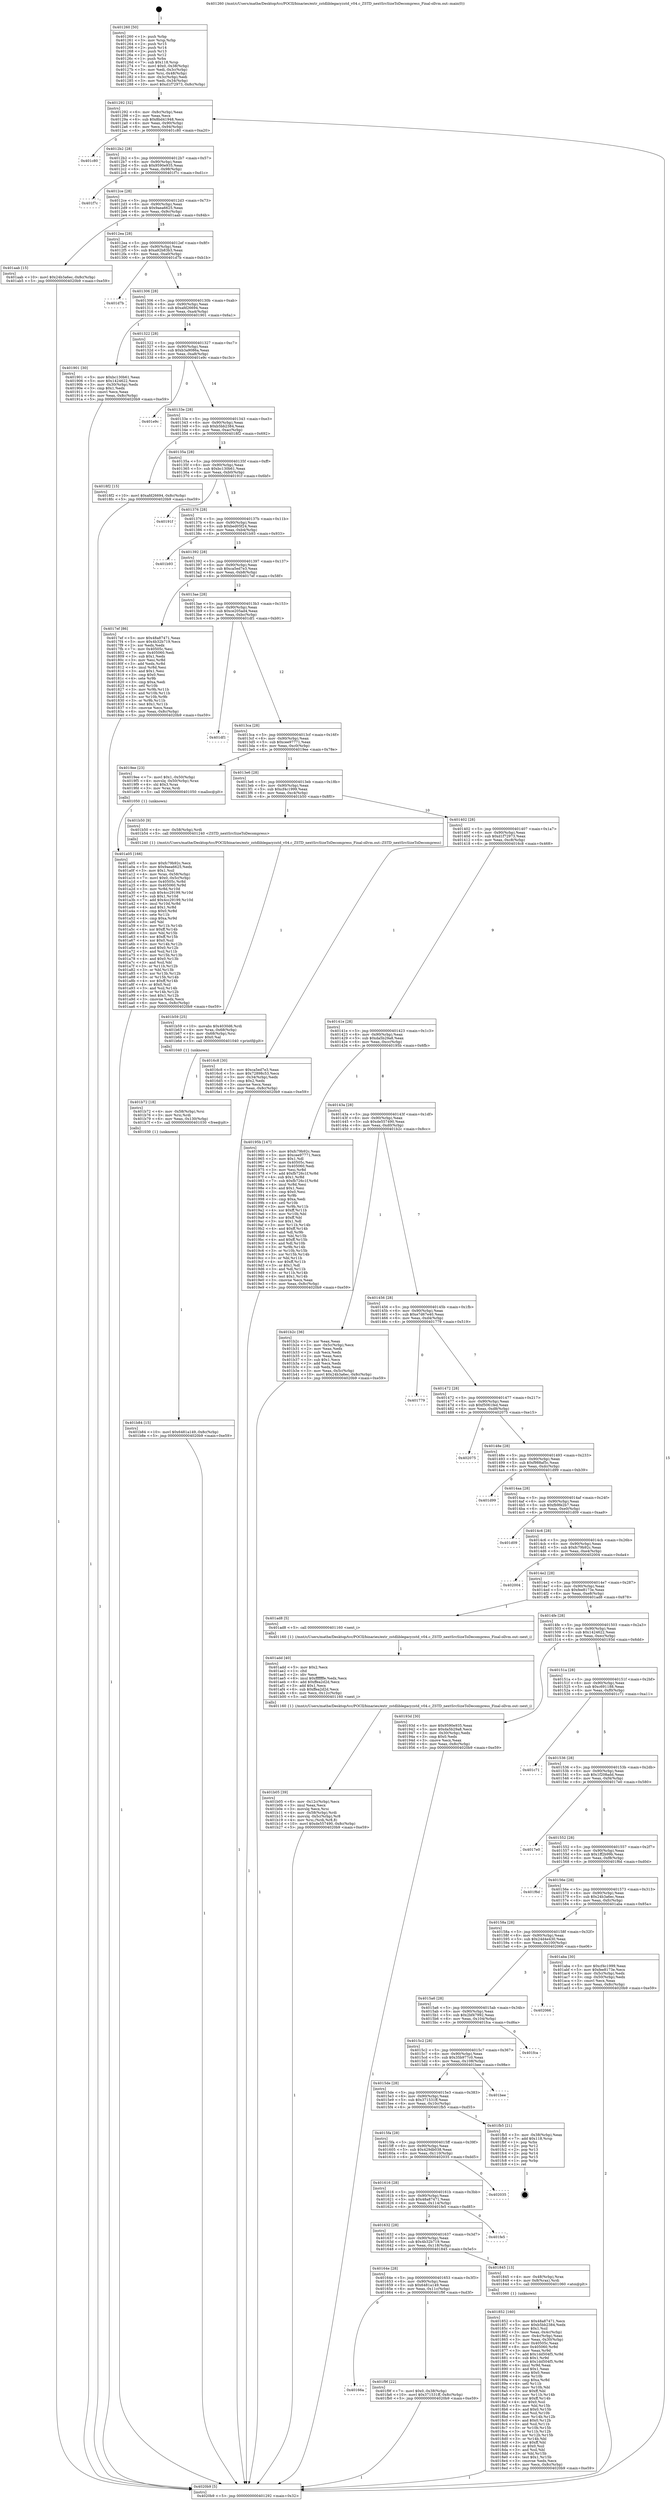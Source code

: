 digraph "0x401260" {
  label = "0x401260 (/mnt/c/Users/mathe/Desktop/tcc/POCII/binaries/extr_zstdliblegacyzstd_v04.c_ZSTD_nextSrcSizeToDecompress_Final-ollvm.out::main(0))"
  labelloc = "t"
  node[shape=record]

  Entry [label="",width=0.3,height=0.3,shape=circle,fillcolor=black,style=filled]
  "0x401292" [label="{
     0x401292 [32]\l
     | [instrs]\l
     &nbsp;&nbsp;0x401292 \<+6\>: mov -0x8c(%rbp),%eax\l
     &nbsp;&nbsp;0x401298 \<+2\>: mov %eax,%ecx\l
     &nbsp;&nbsp;0x40129a \<+6\>: sub $0x8bd41948,%ecx\l
     &nbsp;&nbsp;0x4012a0 \<+6\>: mov %eax,-0x90(%rbp)\l
     &nbsp;&nbsp;0x4012a6 \<+6\>: mov %ecx,-0x94(%rbp)\l
     &nbsp;&nbsp;0x4012ac \<+6\>: je 0000000000401c80 \<main+0xa20\>\l
  }"]
  "0x401c80" [label="{
     0x401c80\l
  }", style=dashed]
  "0x4012b2" [label="{
     0x4012b2 [28]\l
     | [instrs]\l
     &nbsp;&nbsp;0x4012b2 \<+5\>: jmp 00000000004012b7 \<main+0x57\>\l
     &nbsp;&nbsp;0x4012b7 \<+6\>: mov -0x90(%rbp),%eax\l
     &nbsp;&nbsp;0x4012bd \<+5\>: sub $0x9590e935,%eax\l
     &nbsp;&nbsp;0x4012c2 \<+6\>: mov %eax,-0x98(%rbp)\l
     &nbsp;&nbsp;0x4012c8 \<+6\>: je 0000000000401f7c \<main+0xd1c\>\l
  }"]
  Exit [label="",width=0.3,height=0.3,shape=circle,fillcolor=black,style=filled,peripheries=2]
  "0x401f7c" [label="{
     0x401f7c\l
  }", style=dashed]
  "0x4012ce" [label="{
     0x4012ce [28]\l
     | [instrs]\l
     &nbsp;&nbsp;0x4012ce \<+5\>: jmp 00000000004012d3 \<main+0x73\>\l
     &nbsp;&nbsp;0x4012d3 \<+6\>: mov -0x90(%rbp),%eax\l
     &nbsp;&nbsp;0x4012d9 \<+5\>: sub $0x9aea6625,%eax\l
     &nbsp;&nbsp;0x4012de \<+6\>: mov %eax,-0x9c(%rbp)\l
     &nbsp;&nbsp;0x4012e4 \<+6\>: je 0000000000401aab \<main+0x84b\>\l
  }"]
  "0x40166a" [label="{
     0x40166a\l
  }", style=dashed]
  "0x401aab" [label="{
     0x401aab [15]\l
     | [instrs]\l
     &nbsp;&nbsp;0x401aab \<+10\>: movl $0x24b3a6ec,-0x8c(%rbp)\l
     &nbsp;&nbsp;0x401ab5 \<+5\>: jmp 00000000004020b9 \<main+0xe59\>\l
  }"]
  "0x4012ea" [label="{
     0x4012ea [28]\l
     | [instrs]\l
     &nbsp;&nbsp;0x4012ea \<+5\>: jmp 00000000004012ef \<main+0x8f\>\l
     &nbsp;&nbsp;0x4012ef \<+6\>: mov -0x90(%rbp),%eax\l
     &nbsp;&nbsp;0x4012f5 \<+5\>: sub $0xa92b83b3,%eax\l
     &nbsp;&nbsp;0x4012fa \<+6\>: mov %eax,-0xa0(%rbp)\l
     &nbsp;&nbsp;0x401300 \<+6\>: je 0000000000401d7b \<main+0xb1b\>\l
  }"]
  "0x401f9f" [label="{
     0x401f9f [22]\l
     | [instrs]\l
     &nbsp;&nbsp;0x401f9f \<+7\>: movl $0x0,-0x38(%rbp)\l
     &nbsp;&nbsp;0x401fa6 \<+10\>: movl $0x371531ff,-0x8c(%rbp)\l
     &nbsp;&nbsp;0x401fb0 \<+5\>: jmp 00000000004020b9 \<main+0xe59\>\l
  }"]
  "0x401d7b" [label="{
     0x401d7b\l
  }", style=dashed]
  "0x401306" [label="{
     0x401306 [28]\l
     | [instrs]\l
     &nbsp;&nbsp;0x401306 \<+5\>: jmp 000000000040130b \<main+0xab\>\l
     &nbsp;&nbsp;0x40130b \<+6\>: mov -0x90(%rbp),%eax\l
     &nbsp;&nbsp;0x401311 \<+5\>: sub $0xafd26694,%eax\l
     &nbsp;&nbsp;0x401316 \<+6\>: mov %eax,-0xa4(%rbp)\l
     &nbsp;&nbsp;0x40131c \<+6\>: je 0000000000401901 \<main+0x6a1\>\l
  }"]
  "0x401b84" [label="{
     0x401b84 [15]\l
     | [instrs]\l
     &nbsp;&nbsp;0x401b84 \<+10\>: movl $0x6481a149,-0x8c(%rbp)\l
     &nbsp;&nbsp;0x401b8e \<+5\>: jmp 00000000004020b9 \<main+0xe59\>\l
  }"]
  "0x401901" [label="{
     0x401901 [30]\l
     | [instrs]\l
     &nbsp;&nbsp;0x401901 \<+5\>: mov $0xbc130b61,%eax\l
     &nbsp;&nbsp;0x401906 \<+5\>: mov $0x1424622,%ecx\l
     &nbsp;&nbsp;0x40190b \<+3\>: mov -0x30(%rbp),%edx\l
     &nbsp;&nbsp;0x40190e \<+3\>: cmp $0x1,%edx\l
     &nbsp;&nbsp;0x401911 \<+3\>: cmovl %ecx,%eax\l
     &nbsp;&nbsp;0x401914 \<+6\>: mov %eax,-0x8c(%rbp)\l
     &nbsp;&nbsp;0x40191a \<+5\>: jmp 00000000004020b9 \<main+0xe59\>\l
  }"]
  "0x401322" [label="{
     0x401322 [28]\l
     | [instrs]\l
     &nbsp;&nbsp;0x401322 \<+5\>: jmp 0000000000401327 \<main+0xc7\>\l
     &nbsp;&nbsp;0x401327 \<+6\>: mov -0x90(%rbp),%eax\l
     &nbsp;&nbsp;0x40132d \<+5\>: sub $0xb3a9086a,%eax\l
     &nbsp;&nbsp;0x401332 \<+6\>: mov %eax,-0xa8(%rbp)\l
     &nbsp;&nbsp;0x401338 \<+6\>: je 0000000000401e9c \<main+0xc3c\>\l
  }"]
  "0x401b72" [label="{
     0x401b72 [18]\l
     | [instrs]\l
     &nbsp;&nbsp;0x401b72 \<+4\>: mov -0x58(%rbp),%rsi\l
     &nbsp;&nbsp;0x401b76 \<+3\>: mov %rsi,%rdi\l
     &nbsp;&nbsp;0x401b79 \<+6\>: mov %eax,-0x130(%rbp)\l
     &nbsp;&nbsp;0x401b7f \<+5\>: call 0000000000401030 \<free@plt\>\l
     | [calls]\l
     &nbsp;&nbsp;0x401030 \{1\} (unknown)\l
  }"]
  "0x401e9c" [label="{
     0x401e9c\l
  }", style=dashed]
  "0x40133e" [label="{
     0x40133e [28]\l
     | [instrs]\l
     &nbsp;&nbsp;0x40133e \<+5\>: jmp 0000000000401343 \<main+0xe3\>\l
     &nbsp;&nbsp;0x401343 \<+6\>: mov -0x90(%rbp),%eax\l
     &nbsp;&nbsp;0x401349 \<+5\>: sub $0xb5bb2384,%eax\l
     &nbsp;&nbsp;0x40134e \<+6\>: mov %eax,-0xac(%rbp)\l
     &nbsp;&nbsp;0x401354 \<+6\>: je 00000000004018f2 \<main+0x692\>\l
  }"]
  "0x401b59" [label="{
     0x401b59 [25]\l
     | [instrs]\l
     &nbsp;&nbsp;0x401b59 \<+10\>: movabs $0x4030d6,%rdi\l
     &nbsp;&nbsp;0x401b63 \<+4\>: mov %rax,-0x68(%rbp)\l
     &nbsp;&nbsp;0x401b67 \<+4\>: mov -0x68(%rbp),%rsi\l
     &nbsp;&nbsp;0x401b6b \<+2\>: mov $0x0,%al\l
     &nbsp;&nbsp;0x401b6d \<+5\>: call 0000000000401040 \<printf@plt\>\l
     | [calls]\l
     &nbsp;&nbsp;0x401040 \{1\} (unknown)\l
  }"]
  "0x4018f2" [label="{
     0x4018f2 [15]\l
     | [instrs]\l
     &nbsp;&nbsp;0x4018f2 \<+10\>: movl $0xafd26694,-0x8c(%rbp)\l
     &nbsp;&nbsp;0x4018fc \<+5\>: jmp 00000000004020b9 \<main+0xe59\>\l
  }"]
  "0x40135a" [label="{
     0x40135a [28]\l
     | [instrs]\l
     &nbsp;&nbsp;0x40135a \<+5\>: jmp 000000000040135f \<main+0xff\>\l
     &nbsp;&nbsp;0x40135f \<+6\>: mov -0x90(%rbp),%eax\l
     &nbsp;&nbsp;0x401365 \<+5\>: sub $0xbc130b61,%eax\l
     &nbsp;&nbsp;0x40136a \<+6\>: mov %eax,-0xb0(%rbp)\l
     &nbsp;&nbsp;0x401370 \<+6\>: je 000000000040191f \<main+0x6bf\>\l
  }"]
  "0x401b05" [label="{
     0x401b05 [39]\l
     | [instrs]\l
     &nbsp;&nbsp;0x401b05 \<+6\>: mov -0x12c(%rbp),%ecx\l
     &nbsp;&nbsp;0x401b0b \<+3\>: imul %eax,%ecx\l
     &nbsp;&nbsp;0x401b0e \<+3\>: movslq %ecx,%rsi\l
     &nbsp;&nbsp;0x401b11 \<+4\>: mov -0x58(%rbp),%rdi\l
     &nbsp;&nbsp;0x401b15 \<+4\>: movslq -0x5c(%rbp),%r8\l
     &nbsp;&nbsp;0x401b19 \<+4\>: mov %rsi,(%rdi,%r8,8)\l
     &nbsp;&nbsp;0x401b1d \<+10\>: movl $0xde557490,-0x8c(%rbp)\l
     &nbsp;&nbsp;0x401b27 \<+5\>: jmp 00000000004020b9 \<main+0xe59\>\l
  }"]
  "0x40191f" [label="{
     0x40191f\l
  }", style=dashed]
  "0x401376" [label="{
     0x401376 [28]\l
     | [instrs]\l
     &nbsp;&nbsp;0x401376 \<+5\>: jmp 000000000040137b \<main+0x11b\>\l
     &nbsp;&nbsp;0x40137b \<+6\>: mov -0x90(%rbp),%eax\l
     &nbsp;&nbsp;0x401381 \<+5\>: sub $0xbed05f24,%eax\l
     &nbsp;&nbsp;0x401386 \<+6\>: mov %eax,-0xb4(%rbp)\l
     &nbsp;&nbsp;0x40138c \<+6\>: je 0000000000401b93 \<main+0x933\>\l
  }"]
  "0x401add" [label="{
     0x401add [40]\l
     | [instrs]\l
     &nbsp;&nbsp;0x401add \<+5\>: mov $0x2,%ecx\l
     &nbsp;&nbsp;0x401ae2 \<+1\>: cltd\l
     &nbsp;&nbsp;0x401ae3 \<+2\>: idiv %ecx\l
     &nbsp;&nbsp;0x401ae5 \<+6\>: imul $0xfffffffe,%edx,%ecx\l
     &nbsp;&nbsp;0x401aeb \<+6\>: add $0xffea2d2d,%ecx\l
     &nbsp;&nbsp;0x401af1 \<+3\>: add $0x1,%ecx\l
     &nbsp;&nbsp;0x401af4 \<+6\>: sub $0xffea2d2d,%ecx\l
     &nbsp;&nbsp;0x401afa \<+6\>: mov %ecx,-0x12c(%rbp)\l
     &nbsp;&nbsp;0x401b00 \<+5\>: call 0000000000401160 \<next_i\>\l
     | [calls]\l
     &nbsp;&nbsp;0x401160 \{1\} (/mnt/c/Users/mathe/Desktop/tcc/POCII/binaries/extr_zstdliblegacyzstd_v04.c_ZSTD_nextSrcSizeToDecompress_Final-ollvm.out::next_i)\l
  }"]
  "0x401b93" [label="{
     0x401b93\l
  }", style=dashed]
  "0x401392" [label="{
     0x401392 [28]\l
     | [instrs]\l
     &nbsp;&nbsp;0x401392 \<+5\>: jmp 0000000000401397 \<main+0x137\>\l
     &nbsp;&nbsp;0x401397 \<+6\>: mov -0x90(%rbp),%eax\l
     &nbsp;&nbsp;0x40139d \<+5\>: sub $0xca5ed7e3,%eax\l
     &nbsp;&nbsp;0x4013a2 \<+6\>: mov %eax,-0xb8(%rbp)\l
     &nbsp;&nbsp;0x4013a8 \<+6\>: je 00000000004017ef \<main+0x58f\>\l
  }"]
  "0x401a05" [label="{
     0x401a05 [166]\l
     | [instrs]\l
     &nbsp;&nbsp;0x401a05 \<+5\>: mov $0xfc79b92c,%ecx\l
     &nbsp;&nbsp;0x401a0a \<+5\>: mov $0x9aea6625,%edx\l
     &nbsp;&nbsp;0x401a0f \<+3\>: mov $0x1,%sil\l
     &nbsp;&nbsp;0x401a12 \<+4\>: mov %rax,-0x58(%rbp)\l
     &nbsp;&nbsp;0x401a16 \<+7\>: movl $0x0,-0x5c(%rbp)\l
     &nbsp;&nbsp;0x401a1d \<+8\>: mov 0x40505c,%r8d\l
     &nbsp;&nbsp;0x401a25 \<+8\>: mov 0x405060,%r9d\l
     &nbsp;&nbsp;0x401a2d \<+3\>: mov %r8d,%r10d\l
     &nbsp;&nbsp;0x401a30 \<+7\>: sub $0x4cc29199,%r10d\l
     &nbsp;&nbsp;0x401a37 \<+4\>: sub $0x1,%r10d\l
     &nbsp;&nbsp;0x401a3b \<+7\>: add $0x4cc29199,%r10d\l
     &nbsp;&nbsp;0x401a42 \<+4\>: imul %r10d,%r8d\l
     &nbsp;&nbsp;0x401a46 \<+4\>: and $0x1,%r8d\l
     &nbsp;&nbsp;0x401a4a \<+4\>: cmp $0x0,%r8d\l
     &nbsp;&nbsp;0x401a4e \<+4\>: sete %r11b\l
     &nbsp;&nbsp;0x401a52 \<+4\>: cmp $0xa,%r9d\l
     &nbsp;&nbsp;0x401a56 \<+3\>: setl %bl\l
     &nbsp;&nbsp;0x401a59 \<+3\>: mov %r11b,%r14b\l
     &nbsp;&nbsp;0x401a5c \<+4\>: xor $0xff,%r14b\l
     &nbsp;&nbsp;0x401a60 \<+3\>: mov %bl,%r15b\l
     &nbsp;&nbsp;0x401a63 \<+4\>: xor $0xff,%r15b\l
     &nbsp;&nbsp;0x401a67 \<+4\>: xor $0x0,%sil\l
     &nbsp;&nbsp;0x401a6b \<+3\>: mov %r14b,%r12b\l
     &nbsp;&nbsp;0x401a6e \<+4\>: and $0x0,%r12b\l
     &nbsp;&nbsp;0x401a72 \<+3\>: and %sil,%r11b\l
     &nbsp;&nbsp;0x401a75 \<+3\>: mov %r15b,%r13b\l
     &nbsp;&nbsp;0x401a78 \<+4\>: and $0x0,%r13b\l
     &nbsp;&nbsp;0x401a7c \<+3\>: and %sil,%bl\l
     &nbsp;&nbsp;0x401a7f \<+3\>: or %r11b,%r12b\l
     &nbsp;&nbsp;0x401a82 \<+3\>: or %bl,%r13b\l
     &nbsp;&nbsp;0x401a85 \<+3\>: xor %r13b,%r12b\l
     &nbsp;&nbsp;0x401a88 \<+3\>: or %r15b,%r14b\l
     &nbsp;&nbsp;0x401a8b \<+4\>: xor $0xff,%r14b\l
     &nbsp;&nbsp;0x401a8f \<+4\>: or $0x0,%sil\l
     &nbsp;&nbsp;0x401a93 \<+3\>: and %sil,%r14b\l
     &nbsp;&nbsp;0x401a96 \<+3\>: or %r14b,%r12b\l
     &nbsp;&nbsp;0x401a99 \<+4\>: test $0x1,%r12b\l
     &nbsp;&nbsp;0x401a9d \<+3\>: cmovne %edx,%ecx\l
     &nbsp;&nbsp;0x401aa0 \<+6\>: mov %ecx,-0x8c(%rbp)\l
     &nbsp;&nbsp;0x401aa6 \<+5\>: jmp 00000000004020b9 \<main+0xe59\>\l
  }"]
  "0x4017ef" [label="{
     0x4017ef [86]\l
     | [instrs]\l
     &nbsp;&nbsp;0x4017ef \<+5\>: mov $0x48a87471,%eax\l
     &nbsp;&nbsp;0x4017f4 \<+5\>: mov $0x4b32b719,%ecx\l
     &nbsp;&nbsp;0x4017f9 \<+2\>: xor %edx,%edx\l
     &nbsp;&nbsp;0x4017fb \<+7\>: mov 0x40505c,%esi\l
     &nbsp;&nbsp;0x401802 \<+7\>: mov 0x405060,%edi\l
     &nbsp;&nbsp;0x401809 \<+3\>: sub $0x1,%edx\l
     &nbsp;&nbsp;0x40180c \<+3\>: mov %esi,%r8d\l
     &nbsp;&nbsp;0x40180f \<+3\>: add %edx,%r8d\l
     &nbsp;&nbsp;0x401812 \<+4\>: imul %r8d,%esi\l
     &nbsp;&nbsp;0x401816 \<+3\>: and $0x1,%esi\l
     &nbsp;&nbsp;0x401819 \<+3\>: cmp $0x0,%esi\l
     &nbsp;&nbsp;0x40181c \<+4\>: sete %r9b\l
     &nbsp;&nbsp;0x401820 \<+3\>: cmp $0xa,%edi\l
     &nbsp;&nbsp;0x401823 \<+4\>: setl %r10b\l
     &nbsp;&nbsp;0x401827 \<+3\>: mov %r9b,%r11b\l
     &nbsp;&nbsp;0x40182a \<+3\>: and %r10b,%r11b\l
     &nbsp;&nbsp;0x40182d \<+3\>: xor %r10b,%r9b\l
     &nbsp;&nbsp;0x401830 \<+3\>: or %r9b,%r11b\l
     &nbsp;&nbsp;0x401833 \<+4\>: test $0x1,%r11b\l
     &nbsp;&nbsp;0x401837 \<+3\>: cmovne %ecx,%eax\l
     &nbsp;&nbsp;0x40183a \<+6\>: mov %eax,-0x8c(%rbp)\l
     &nbsp;&nbsp;0x401840 \<+5\>: jmp 00000000004020b9 \<main+0xe59\>\l
  }"]
  "0x4013ae" [label="{
     0x4013ae [28]\l
     | [instrs]\l
     &nbsp;&nbsp;0x4013ae \<+5\>: jmp 00000000004013b3 \<main+0x153\>\l
     &nbsp;&nbsp;0x4013b3 \<+6\>: mov -0x90(%rbp),%eax\l
     &nbsp;&nbsp;0x4013b9 \<+5\>: sub $0xce205ad4,%eax\l
     &nbsp;&nbsp;0x4013be \<+6\>: mov %eax,-0xbc(%rbp)\l
     &nbsp;&nbsp;0x4013c4 \<+6\>: je 0000000000401df1 \<main+0xb91\>\l
  }"]
  "0x401852" [label="{
     0x401852 [160]\l
     | [instrs]\l
     &nbsp;&nbsp;0x401852 \<+5\>: mov $0x48a87471,%ecx\l
     &nbsp;&nbsp;0x401857 \<+5\>: mov $0xb5bb2384,%edx\l
     &nbsp;&nbsp;0x40185c \<+3\>: mov $0x1,%sil\l
     &nbsp;&nbsp;0x40185f \<+3\>: mov %eax,-0x4c(%rbp)\l
     &nbsp;&nbsp;0x401862 \<+3\>: mov -0x4c(%rbp),%eax\l
     &nbsp;&nbsp;0x401865 \<+3\>: mov %eax,-0x30(%rbp)\l
     &nbsp;&nbsp;0x401868 \<+7\>: mov 0x40505c,%eax\l
     &nbsp;&nbsp;0x40186f \<+8\>: mov 0x405060,%r8d\l
     &nbsp;&nbsp;0x401877 \<+3\>: mov %eax,%r9d\l
     &nbsp;&nbsp;0x40187a \<+7\>: add $0x1dd504f5,%r9d\l
     &nbsp;&nbsp;0x401881 \<+4\>: sub $0x1,%r9d\l
     &nbsp;&nbsp;0x401885 \<+7\>: sub $0x1dd504f5,%r9d\l
     &nbsp;&nbsp;0x40188c \<+4\>: imul %r9d,%eax\l
     &nbsp;&nbsp;0x401890 \<+3\>: and $0x1,%eax\l
     &nbsp;&nbsp;0x401893 \<+3\>: cmp $0x0,%eax\l
     &nbsp;&nbsp;0x401896 \<+4\>: sete %r10b\l
     &nbsp;&nbsp;0x40189a \<+4\>: cmp $0xa,%r8d\l
     &nbsp;&nbsp;0x40189e \<+4\>: setl %r11b\l
     &nbsp;&nbsp;0x4018a2 \<+3\>: mov %r10b,%bl\l
     &nbsp;&nbsp;0x4018a5 \<+3\>: xor $0xff,%bl\l
     &nbsp;&nbsp;0x4018a8 \<+3\>: mov %r11b,%r14b\l
     &nbsp;&nbsp;0x4018ab \<+4\>: xor $0xff,%r14b\l
     &nbsp;&nbsp;0x4018af \<+4\>: xor $0x0,%sil\l
     &nbsp;&nbsp;0x4018b3 \<+3\>: mov %bl,%r15b\l
     &nbsp;&nbsp;0x4018b6 \<+4\>: and $0x0,%r15b\l
     &nbsp;&nbsp;0x4018ba \<+3\>: and %sil,%r10b\l
     &nbsp;&nbsp;0x4018bd \<+3\>: mov %r14b,%r12b\l
     &nbsp;&nbsp;0x4018c0 \<+4\>: and $0x0,%r12b\l
     &nbsp;&nbsp;0x4018c4 \<+3\>: and %sil,%r11b\l
     &nbsp;&nbsp;0x4018c7 \<+3\>: or %r10b,%r15b\l
     &nbsp;&nbsp;0x4018ca \<+3\>: or %r11b,%r12b\l
     &nbsp;&nbsp;0x4018cd \<+3\>: xor %r12b,%r15b\l
     &nbsp;&nbsp;0x4018d0 \<+3\>: or %r14b,%bl\l
     &nbsp;&nbsp;0x4018d3 \<+3\>: xor $0xff,%bl\l
     &nbsp;&nbsp;0x4018d6 \<+4\>: or $0x0,%sil\l
     &nbsp;&nbsp;0x4018da \<+3\>: and %sil,%bl\l
     &nbsp;&nbsp;0x4018dd \<+3\>: or %bl,%r15b\l
     &nbsp;&nbsp;0x4018e0 \<+4\>: test $0x1,%r15b\l
     &nbsp;&nbsp;0x4018e4 \<+3\>: cmovne %edx,%ecx\l
     &nbsp;&nbsp;0x4018e7 \<+6\>: mov %ecx,-0x8c(%rbp)\l
     &nbsp;&nbsp;0x4018ed \<+5\>: jmp 00000000004020b9 \<main+0xe59\>\l
  }"]
  "0x401df1" [label="{
     0x401df1\l
  }", style=dashed]
  "0x4013ca" [label="{
     0x4013ca [28]\l
     | [instrs]\l
     &nbsp;&nbsp;0x4013ca \<+5\>: jmp 00000000004013cf \<main+0x16f\>\l
     &nbsp;&nbsp;0x4013cf \<+6\>: mov -0x90(%rbp),%eax\l
     &nbsp;&nbsp;0x4013d5 \<+5\>: sub $0xcee97771,%eax\l
     &nbsp;&nbsp;0x4013da \<+6\>: mov %eax,-0xc0(%rbp)\l
     &nbsp;&nbsp;0x4013e0 \<+6\>: je 00000000004019ee \<main+0x78e\>\l
  }"]
  "0x40164e" [label="{
     0x40164e [28]\l
     | [instrs]\l
     &nbsp;&nbsp;0x40164e \<+5\>: jmp 0000000000401653 \<main+0x3f3\>\l
     &nbsp;&nbsp;0x401653 \<+6\>: mov -0x90(%rbp),%eax\l
     &nbsp;&nbsp;0x401659 \<+5\>: sub $0x6481a149,%eax\l
     &nbsp;&nbsp;0x40165e \<+6\>: mov %eax,-0x11c(%rbp)\l
     &nbsp;&nbsp;0x401664 \<+6\>: je 0000000000401f9f \<main+0xd3f\>\l
  }"]
  "0x4019ee" [label="{
     0x4019ee [23]\l
     | [instrs]\l
     &nbsp;&nbsp;0x4019ee \<+7\>: movl $0x1,-0x50(%rbp)\l
     &nbsp;&nbsp;0x4019f5 \<+4\>: movslq -0x50(%rbp),%rax\l
     &nbsp;&nbsp;0x4019f9 \<+4\>: shl $0x3,%rax\l
     &nbsp;&nbsp;0x4019fd \<+3\>: mov %rax,%rdi\l
     &nbsp;&nbsp;0x401a00 \<+5\>: call 0000000000401050 \<malloc@plt\>\l
     | [calls]\l
     &nbsp;&nbsp;0x401050 \{1\} (unknown)\l
  }"]
  "0x4013e6" [label="{
     0x4013e6 [28]\l
     | [instrs]\l
     &nbsp;&nbsp;0x4013e6 \<+5\>: jmp 00000000004013eb \<main+0x18b\>\l
     &nbsp;&nbsp;0x4013eb \<+6\>: mov -0x90(%rbp),%eax\l
     &nbsp;&nbsp;0x4013f1 \<+5\>: sub $0xcf4c1999,%eax\l
     &nbsp;&nbsp;0x4013f6 \<+6\>: mov %eax,-0xc4(%rbp)\l
     &nbsp;&nbsp;0x4013fc \<+6\>: je 0000000000401b50 \<main+0x8f0\>\l
  }"]
  "0x401845" [label="{
     0x401845 [13]\l
     | [instrs]\l
     &nbsp;&nbsp;0x401845 \<+4\>: mov -0x48(%rbp),%rax\l
     &nbsp;&nbsp;0x401849 \<+4\>: mov 0x8(%rax),%rdi\l
     &nbsp;&nbsp;0x40184d \<+5\>: call 0000000000401060 \<atoi@plt\>\l
     | [calls]\l
     &nbsp;&nbsp;0x401060 \{1\} (unknown)\l
  }"]
  "0x401b50" [label="{
     0x401b50 [9]\l
     | [instrs]\l
     &nbsp;&nbsp;0x401b50 \<+4\>: mov -0x58(%rbp),%rdi\l
     &nbsp;&nbsp;0x401b54 \<+5\>: call 0000000000401240 \<ZSTD_nextSrcSizeToDecompress\>\l
     | [calls]\l
     &nbsp;&nbsp;0x401240 \{1\} (/mnt/c/Users/mathe/Desktop/tcc/POCII/binaries/extr_zstdliblegacyzstd_v04.c_ZSTD_nextSrcSizeToDecompress_Final-ollvm.out::ZSTD_nextSrcSizeToDecompress)\l
  }"]
  "0x401402" [label="{
     0x401402 [28]\l
     | [instrs]\l
     &nbsp;&nbsp;0x401402 \<+5\>: jmp 0000000000401407 \<main+0x1a7\>\l
     &nbsp;&nbsp;0x401407 \<+6\>: mov -0x90(%rbp),%eax\l
     &nbsp;&nbsp;0x40140d \<+5\>: sub $0xd1f72973,%eax\l
     &nbsp;&nbsp;0x401412 \<+6\>: mov %eax,-0xc8(%rbp)\l
     &nbsp;&nbsp;0x401418 \<+6\>: je 00000000004016c8 \<main+0x468\>\l
  }"]
  "0x401632" [label="{
     0x401632 [28]\l
     | [instrs]\l
     &nbsp;&nbsp;0x401632 \<+5\>: jmp 0000000000401637 \<main+0x3d7\>\l
     &nbsp;&nbsp;0x401637 \<+6\>: mov -0x90(%rbp),%eax\l
     &nbsp;&nbsp;0x40163d \<+5\>: sub $0x4b32b719,%eax\l
     &nbsp;&nbsp;0x401642 \<+6\>: mov %eax,-0x118(%rbp)\l
     &nbsp;&nbsp;0x401648 \<+6\>: je 0000000000401845 \<main+0x5e5\>\l
  }"]
  "0x4016c8" [label="{
     0x4016c8 [30]\l
     | [instrs]\l
     &nbsp;&nbsp;0x4016c8 \<+5\>: mov $0xca5ed7e3,%eax\l
     &nbsp;&nbsp;0x4016cd \<+5\>: mov $0x72898c53,%ecx\l
     &nbsp;&nbsp;0x4016d2 \<+3\>: mov -0x34(%rbp),%edx\l
     &nbsp;&nbsp;0x4016d5 \<+3\>: cmp $0x2,%edx\l
     &nbsp;&nbsp;0x4016d8 \<+3\>: cmovne %ecx,%eax\l
     &nbsp;&nbsp;0x4016db \<+6\>: mov %eax,-0x8c(%rbp)\l
     &nbsp;&nbsp;0x4016e1 \<+5\>: jmp 00000000004020b9 \<main+0xe59\>\l
  }"]
  "0x40141e" [label="{
     0x40141e [28]\l
     | [instrs]\l
     &nbsp;&nbsp;0x40141e \<+5\>: jmp 0000000000401423 \<main+0x1c3\>\l
     &nbsp;&nbsp;0x401423 \<+6\>: mov -0x90(%rbp),%eax\l
     &nbsp;&nbsp;0x401429 \<+5\>: sub $0xda5b29a8,%eax\l
     &nbsp;&nbsp;0x40142e \<+6\>: mov %eax,-0xcc(%rbp)\l
     &nbsp;&nbsp;0x401434 \<+6\>: je 000000000040195b \<main+0x6fb\>\l
  }"]
  "0x4020b9" [label="{
     0x4020b9 [5]\l
     | [instrs]\l
     &nbsp;&nbsp;0x4020b9 \<+5\>: jmp 0000000000401292 \<main+0x32\>\l
  }"]
  "0x401260" [label="{
     0x401260 [50]\l
     | [instrs]\l
     &nbsp;&nbsp;0x401260 \<+1\>: push %rbp\l
     &nbsp;&nbsp;0x401261 \<+3\>: mov %rsp,%rbp\l
     &nbsp;&nbsp;0x401264 \<+2\>: push %r15\l
     &nbsp;&nbsp;0x401266 \<+2\>: push %r14\l
     &nbsp;&nbsp;0x401268 \<+2\>: push %r13\l
     &nbsp;&nbsp;0x40126a \<+2\>: push %r12\l
     &nbsp;&nbsp;0x40126c \<+1\>: push %rbx\l
     &nbsp;&nbsp;0x40126d \<+7\>: sub $0x118,%rsp\l
     &nbsp;&nbsp;0x401274 \<+7\>: movl $0x0,-0x38(%rbp)\l
     &nbsp;&nbsp;0x40127b \<+3\>: mov %edi,-0x3c(%rbp)\l
     &nbsp;&nbsp;0x40127e \<+4\>: mov %rsi,-0x48(%rbp)\l
     &nbsp;&nbsp;0x401282 \<+3\>: mov -0x3c(%rbp),%edi\l
     &nbsp;&nbsp;0x401285 \<+3\>: mov %edi,-0x34(%rbp)\l
     &nbsp;&nbsp;0x401288 \<+10\>: movl $0xd1f72973,-0x8c(%rbp)\l
  }"]
  "0x401fe5" [label="{
     0x401fe5\l
  }", style=dashed]
  "0x40195b" [label="{
     0x40195b [147]\l
     | [instrs]\l
     &nbsp;&nbsp;0x40195b \<+5\>: mov $0xfc79b92c,%eax\l
     &nbsp;&nbsp;0x401960 \<+5\>: mov $0xcee97771,%ecx\l
     &nbsp;&nbsp;0x401965 \<+2\>: mov $0x1,%dl\l
     &nbsp;&nbsp;0x401967 \<+7\>: mov 0x40505c,%esi\l
     &nbsp;&nbsp;0x40196e \<+7\>: mov 0x405060,%edi\l
     &nbsp;&nbsp;0x401975 \<+3\>: mov %esi,%r8d\l
     &nbsp;&nbsp;0x401978 \<+7\>: add $0xfb726c1f,%r8d\l
     &nbsp;&nbsp;0x40197f \<+4\>: sub $0x1,%r8d\l
     &nbsp;&nbsp;0x401983 \<+7\>: sub $0xfb726c1f,%r8d\l
     &nbsp;&nbsp;0x40198a \<+4\>: imul %r8d,%esi\l
     &nbsp;&nbsp;0x40198e \<+3\>: and $0x1,%esi\l
     &nbsp;&nbsp;0x401991 \<+3\>: cmp $0x0,%esi\l
     &nbsp;&nbsp;0x401994 \<+4\>: sete %r9b\l
     &nbsp;&nbsp;0x401998 \<+3\>: cmp $0xa,%edi\l
     &nbsp;&nbsp;0x40199b \<+4\>: setl %r10b\l
     &nbsp;&nbsp;0x40199f \<+3\>: mov %r9b,%r11b\l
     &nbsp;&nbsp;0x4019a2 \<+4\>: xor $0xff,%r11b\l
     &nbsp;&nbsp;0x4019a6 \<+3\>: mov %r10b,%bl\l
     &nbsp;&nbsp;0x4019a9 \<+3\>: xor $0xff,%bl\l
     &nbsp;&nbsp;0x4019ac \<+3\>: xor $0x1,%dl\l
     &nbsp;&nbsp;0x4019af \<+3\>: mov %r11b,%r14b\l
     &nbsp;&nbsp;0x4019b2 \<+4\>: and $0xff,%r14b\l
     &nbsp;&nbsp;0x4019b6 \<+3\>: and %dl,%r9b\l
     &nbsp;&nbsp;0x4019b9 \<+3\>: mov %bl,%r15b\l
     &nbsp;&nbsp;0x4019bc \<+4\>: and $0xff,%r15b\l
     &nbsp;&nbsp;0x4019c0 \<+3\>: and %dl,%r10b\l
     &nbsp;&nbsp;0x4019c3 \<+3\>: or %r9b,%r14b\l
     &nbsp;&nbsp;0x4019c6 \<+3\>: or %r10b,%r15b\l
     &nbsp;&nbsp;0x4019c9 \<+3\>: xor %r15b,%r14b\l
     &nbsp;&nbsp;0x4019cc \<+3\>: or %bl,%r11b\l
     &nbsp;&nbsp;0x4019cf \<+4\>: xor $0xff,%r11b\l
     &nbsp;&nbsp;0x4019d3 \<+3\>: or $0x1,%dl\l
     &nbsp;&nbsp;0x4019d6 \<+3\>: and %dl,%r11b\l
     &nbsp;&nbsp;0x4019d9 \<+3\>: or %r11b,%r14b\l
     &nbsp;&nbsp;0x4019dc \<+4\>: test $0x1,%r14b\l
     &nbsp;&nbsp;0x4019e0 \<+3\>: cmovne %ecx,%eax\l
     &nbsp;&nbsp;0x4019e3 \<+6\>: mov %eax,-0x8c(%rbp)\l
     &nbsp;&nbsp;0x4019e9 \<+5\>: jmp 00000000004020b9 \<main+0xe59\>\l
  }"]
  "0x40143a" [label="{
     0x40143a [28]\l
     | [instrs]\l
     &nbsp;&nbsp;0x40143a \<+5\>: jmp 000000000040143f \<main+0x1df\>\l
     &nbsp;&nbsp;0x40143f \<+6\>: mov -0x90(%rbp),%eax\l
     &nbsp;&nbsp;0x401445 \<+5\>: sub $0xde557490,%eax\l
     &nbsp;&nbsp;0x40144a \<+6\>: mov %eax,-0xd0(%rbp)\l
     &nbsp;&nbsp;0x401450 \<+6\>: je 0000000000401b2c \<main+0x8cc\>\l
  }"]
  "0x401616" [label="{
     0x401616 [28]\l
     | [instrs]\l
     &nbsp;&nbsp;0x401616 \<+5\>: jmp 000000000040161b \<main+0x3bb\>\l
     &nbsp;&nbsp;0x40161b \<+6\>: mov -0x90(%rbp),%eax\l
     &nbsp;&nbsp;0x401621 \<+5\>: sub $0x48a87471,%eax\l
     &nbsp;&nbsp;0x401626 \<+6\>: mov %eax,-0x114(%rbp)\l
     &nbsp;&nbsp;0x40162c \<+6\>: je 0000000000401fe5 \<main+0xd85\>\l
  }"]
  "0x401b2c" [label="{
     0x401b2c [36]\l
     | [instrs]\l
     &nbsp;&nbsp;0x401b2c \<+2\>: xor %eax,%eax\l
     &nbsp;&nbsp;0x401b2e \<+3\>: mov -0x5c(%rbp),%ecx\l
     &nbsp;&nbsp;0x401b31 \<+2\>: mov %eax,%edx\l
     &nbsp;&nbsp;0x401b33 \<+2\>: sub %ecx,%edx\l
     &nbsp;&nbsp;0x401b35 \<+2\>: mov %eax,%ecx\l
     &nbsp;&nbsp;0x401b37 \<+3\>: sub $0x1,%ecx\l
     &nbsp;&nbsp;0x401b3a \<+2\>: add %ecx,%edx\l
     &nbsp;&nbsp;0x401b3c \<+2\>: sub %edx,%eax\l
     &nbsp;&nbsp;0x401b3e \<+3\>: mov %eax,-0x5c(%rbp)\l
     &nbsp;&nbsp;0x401b41 \<+10\>: movl $0x24b3a6ec,-0x8c(%rbp)\l
     &nbsp;&nbsp;0x401b4b \<+5\>: jmp 00000000004020b9 \<main+0xe59\>\l
  }"]
  "0x401456" [label="{
     0x401456 [28]\l
     | [instrs]\l
     &nbsp;&nbsp;0x401456 \<+5\>: jmp 000000000040145b \<main+0x1fb\>\l
     &nbsp;&nbsp;0x40145b \<+6\>: mov -0x90(%rbp),%eax\l
     &nbsp;&nbsp;0x401461 \<+5\>: sub $0xe7d67e40,%eax\l
     &nbsp;&nbsp;0x401466 \<+6\>: mov %eax,-0xd4(%rbp)\l
     &nbsp;&nbsp;0x40146c \<+6\>: je 0000000000401779 \<main+0x519\>\l
  }"]
  "0x402035" [label="{
     0x402035\l
  }", style=dashed]
  "0x401779" [label="{
     0x401779\l
  }", style=dashed]
  "0x401472" [label="{
     0x401472 [28]\l
     | [instrs]\l
     &nbsp;&nbsp;0x401472 \<+5\>: jmp 0000000000401477 \<main+0x217\>\l
     &nbsp;&nbsp;0x401477 \<+6\>: mov -0x90(%rbp),%eax\l
     &nbsp;&nbsp;0x40147d \<+5\>: sub $0xf5061fed,%eax\l
     &nbsp;&nbsp;0x401482 \<+6\>: mov %eax,-0xd8(%rbp)\l
     &nbsp;&nbsp;0x401488 \<+6\>: je 0000000000402075 \<main+0xe15\>\l
  }"]
  "0x4015fa" [label="{
     0x4015fa [28]\l
     | [instrs]\l
     &nbsp;&nbsp;0x4015fa \<+5\>: jmp 00000000004015ff \<main+0x39f\>\l
     &nbsp;&nbsp;0x4015ff \<+6\>: mov -0x90(%rbp),%eax\l
     &nbsp;&nbsp;0x401605 \<+5\>: sub $0x429db038,%eax\l
     &nbsp;&nbsp;0x40160a \<+6\>: mov %eax,-0x110(%rbp)\l
     &nbsp;&nbsp;0x401610 \<+6\>: je 0000000000402035 \<main+0xdd5\>\l
  }"]
  "0x402075" [label="{
     0x402075\l
  }", style=dashed]
  "0x40148e" [label="{
     0x40148e [28]\l
     | [instrs]\l
     &nbsp;&nbsp;0x40148e \<+5\>: jmp 0000000000401493 \<main+0x233\>\l
     &nbsp;&nbsp;0x401493 \<+6\>: mov -0x90(%rbp),%eax\l
     &nbsp;&nbsp;0x401499 \<+5\>: sub $0xf988af5c,%eax\l
     &nbsp;&nbsp;0x40149e \<+6\>: mov %eax,-0xdc(%rbp)\l
     &nbsp;&nbsp;0x4014a4 \<+6\>: je 0000000000401d99 \<main+0xb39\>\l
  }"]
  "0x401fb5" [label="{
     0x401fb5 [21]\l
     | [instrs]\l
     &nbsp;&nbsp;0x401fb5 \<+3\>: mov -0x38(%rbp),%eax\l
     &nbsp;&nbsp;0x401fb8 \<+7\>: add $0x118,%rsp\l
     &nbsp;&nbsp;0x401fbf \<+1\>: pop %rbx\l
     &nbsp;&nbsp;0x401fc0 \<+2\>: pop %r12\l
     &nbsp;&nbsp;0x401fc2 \<+2\>: pop %r13\l
     &nbsp;&nbsp;0x401fc4 \<+2\>: pop %r14\l
     &nbsp;&nbsp;0x401fc6 \<+2\>: pop %r15\l
     &nbsp;&nbsp;0x401fc8 \<+1\>: pop %rbp\l
     &nbsp;&nbsp;0x401fc9 \<+1\>: ret\l
  }"]
  "0x401d99" [label="{
     0x401d99\l
  }", style=dashed]
  "0x4014aa" [label="{
     0x4014aa [28]\l
     | [instrs]\l
     &nbsp;&nbsp;0x4014aa \<+5\>: jmp 00000000004014af \<main+0x24f\>\l
     &nbsp;&nbsp;0x4014af \<+6\>: mov -0x90(%rbp),%eax\l
     &nbsp;&nbsp;0x4014b5 \<+5\>: sub $0xfb9fe2b7,%eax\l
     &nbsp;&nbsp;0x4014ba \<+6\>: mov %eax,-0xe0(%rbp)\l
     &nbsp;&nbsp;0x4014c0 \<+6\>: je 0000000000401d09 \<main+0xaa9\>\l
  }"]
  "0x4015de" [label="{
     0x4015de [28]\l
     | [instrs]\l
     &nbsp;&nbsp;0x4015de \<+5\>: jmp 00000000004015e3 \<main+0x383\>\l
     &nbsp;&nbsp;0x4015e3 \<+6\>: mov -0x90(%rbp),%eax\l
     &nbsp;&nbsp;0x4015e9 \<+5\>: sub $0x371531ff,%eax\l
     &nbsp;&nbsp;0x4015ee \<+6\>: mov %eax,-0x10c(%rbp)\l
     &nbsp;&nbsp;0x4015f4 \<+6\>: je 0000000000401fb5 \<main+0xd55\>\l
  }"]
  "0x401d09" [label="{
     0x401d09\l
  }", style=dashed]
  "0x4014c6" [label="{
     0x4014c6 [28]\l
     | [instrs]\l
     &nbsp;&nbsp;0x4014c6 \<+5\>: jmp 00000000004014cb \<main+0x26b\>\l
     &nbsp;&nbsp;0x4014cb \<+6\>: mov -0x90(%rbp),%eax\l
     &nbsp;&nbsp;0x4014d1 \<+5\>: sub $0xfc79b92c,%eax\l
     &nbsp;&nbsp;0x4014d6 \<+6\>: mov %eax,-0xe4(%rbp)\l
     &nbsp;&nbsp;0x4014dc \<+6\>: je 0000000000402004 \<main+0xda4\>\l
  }"]
  "0x401bee" [label="{
     0x401bee\l
  }", style=dashed]
  "0x402004" [label="{
     0x402004\l
  }", style=dashed]
  "0x4014e2" [label="{
     0x4014e2 [28]\l
     | [instrs]\l
     &nbsp;&nbsp;0x4014e2 \<+5\>: jmp 00000000004014e7 \<main+0x287\>\l
     &nbsp;&nbsp;0x4014e7 \<+6\>: mov -0x90(%rbp),%eax\l
     &nbsp;&nbsp;0x4014ed \<+5\>: sub $0xfee8173e,%eax\l
     &nbsp;&nbsp;0x4014f2 \<+6\>: mov %eax,-0xe8(%rbp)\l
     &nbsp;&nbsp;0x4014f8 \<+6\>: je 0000000000401ad8 \<main+0x878\>\l
  }"]
  "0x4015c2" [label="{
     0x4015c2 [28]\l
     | [instrs]\l
     &nbsp;&nbsp;0x4015c2 \<+5\>: jmp 00000000004015c7 \<main+0x367\>\l
     &nbsp;&nbsp;0x4015c7 \<+6\>: mov -0x90(%rbp),%eax\l
     &nbsp;&nbsp;0x4015cd \<+5\>: sub $0x35b977c0,%eax\l
     &nbsp;&nbsp;0x4015d2 \<+6\>: mov %eax,-0x108(%rbp)\l
     &nbsp;&nbsp;0x4015d8 \<+6\>: je 0000000000401bee \<main+0x98e\>\l
  }"]
  "0x401ad8" [label="{
     0x401ad8 [5]\l
     | [instrs]\l
     &nbsp;&nbsp;0x401ad8 \<+5\>: call 0000000000401160 \<next_i\>\l
     | [calls]\l
     &nbsp;&nbsp;0x401160 \{1\} (/mnt/c/Users/mathe/Desktop/tcc/POCII/binaries/extr_zstdliblegacyzstd_v04.c_ZSTD_nextSrcSizeToDecompress_Final-ollvm.out::next_i)\l
  }"]
  "0x4014fe" [label="{
     0x4014fe [28]\l
     | [instrs]\l
     &nbsp;&nbsp;0x4014fe \<+5\>: jmp 0000000000401503 \<main+0x2a3\>\l
     &nbsp;&nbsp;0x401503 \<+6\>: mov -0x90(%rbp),%eax\l
     &nbsp;&nbsp;0x401509 \<+5\>: sub $0x1424622,%eax\l
     &nbsp;&nbsp;0x40150e \<+6\>: mov %eax,-0xec(%rbp)\l
     &nbsp;&nbsp;0x401514 \<+6\>: je 000000000040193d \<main+0x6dd\>\l
  }"]
  "0x401fca" [label="{
     0x401fca\l
  }", style=dashed]
  "0x40193d" [label="{
     0x40193d [30]\l
     | [instrs]\l
     &nbsp;&nbsp;0x40193d \<+5\>: mov $0x9590e935,%eax\l
     &nbsp;&nbsp;0x401942 \<+5\>: mov $0xda5b29a8,%ecx\l
     &nbsp;&nbsp;0x401947 \<+3\>: mov -0x30(%rbp),%edx\l
     &nbsp;&nbsp;0x40194a \<+3\>: cmp $0x0,%edx\l
     &nbsp;&nbsp;0x40194d \<+3\>: cmove %ecx,%eax\l
     &nbsp;&nbsp;0x401950 \<+6\>: mov %eax,-0x8c(%rbp)\l
     &nbsp;&nbsp;0x401956 \<+5\>: jmp 00000000004020b9 \<main+0xe59\>\l
  }"]
  "0x40151a" [label="{
     0x40151a [28]\l
     | [instrs]\l
     &nbsp;&nbsp;0x40151a \<+5\>: jmp 000000000040151f \<main+0x2bf\>\l
     &nbsp;&nbsp;0x40151f \<+6\>: mov -0x90(%rbp),%eax\l
     &nbsp;&nbsp;0x401525 \<+5\>: sub $0xc691188,%eax\l
     &nbsp;&nbsp;0x40152a \<+6\>: mov %eax,-0xf0(%rbp)\l
     &nbsp;&nbsp;0x401530 \<+6\>: je 0000000000401c71 \<main+0xa11\>\l
  }"]
  "0x4015a6" [label="{
     0x4015a6 [28]\l
     | [instrs]\l
     &nbsp;&nbsp;0x4015a6 \<+5\>: jmp 00000000004015ab \<main+0x34b\>\l
     &nbsp;&nbsp;0x4015ab \<+6\>: mov -0x90(%rbp),%eax\l
     &nbsp;&nbsp;0x4015b1 \<+5\>: sub $0x2bf47992,%eax\l
     &nbsp;&nbsp;0x4015b6 \<+6\>: mov %eax,-0x104(%rbp)\l
     &nbsp;&nbsp;0x4015bc \<+6\>: je 0000000000401fca \<main+0xd6a\>\l
  }"]
  "0x401c71" [label="{
     0x401c71\l
  }", style=dashed]
  "0x401536" [label="{
     0x401536 [28]\l
     | [instrs]\l
     &nbsp;&nbsp;0x401536 \<+5\>: jmp 000000000040153b \<main+0x2db\>\l
     &nbsp;&nbsp;0x40153b \<+6\>: mov -0x90(%rbp),%eax\l
     &nbsp;&nbsp;0x401541 \<+5\>: sub $0x1f208add,%eax\l
     &nbsp;&nbsp;0x401546 \<+6\>: mov %eax,-0xf4(%rbp)\l
     &nbsp;&nbsp;0x40154c \<+6\>: je 00000000004017e0 \<main+0x580\>\l
  }"]
  "0x402066" [label="{
     0x402066\l
  }", style=dashed]
  "0x4017e0" [label="{
     0x4017e0\l
  }", style=dashed]
  "0x401552" [label="{
     0x401552 [28]\l
     | [instrs]\l
     &nbsp;&nbsp;0x401552 \<+5\>: jmp 0000000000401557 \<main+0x2f7\>\l
     &nbsp;&nbsp;0x401557 \<+6\>: mov -0x90(%rbp),%eax\l
     &nbsp;&nbsp;0x40155d \<+5\>: sub $0x1ff2b99b,%eax\l
     &nbsp;&nbsp;0x401562 \<+6\>: mov %eax,-0xf8(%rbp)\l
     &nbsp;&nbsp;0x401568 \<+6\>: je 0000000000401f6d \<main+0xd0d\>\l
  }"]
  "0x40158a" [label="{
     0x40158a [28]\l
     | [instrs]\l
     &nbsp;&nbsp;0x40158a \<+5\>: jmp 000000000040158f \<main+0x32f\>\l
     &nbsp;&nbsp;0x40158f \<+6\>: mov -0x90(%rbp),%eax\l
     &nbsp;&nbsp;0x401595 \<+5\>: sub $0x24d4e430,%eax\l
     &nbsp;&nbsp;0x40159a \<+6\>: mov %eax,-0x100(%rbp)\l
     &nbsp;&nbsp;0x4015a0 \<+6\>: je 0000000000402066 \<main+0xe06\>\l
  }"]
  "0x401f6d" [label="{
     0x401f6d\l
  }", style=dashed]
  "0x40156e" [label="{
     0x40156e [28]\l
     | [instrs]\l
     &nbsp;&nbsp;0x40156e \<+5\>: jmp 0000000000401573 \<main+0x313\>\l
     &nbsp;&nbsp;0x401573 \<+6\>: mov -0x90(%rbp),%eax\l
     &nbsp;&nbsp;0x401579 \<+5\>: sub $0x24b3a6ec,%eax\l
     &nbsp;&nbsp;0x40157e \<+6\>: mov %eax,-0xfc(%rbp)\l
     &nbsp;&nbsp;0x401584 \<+6\>: je 0000000000401aba \<main+0x85a\>\l
  }"]
  "0x401aba" [label="{
     0x401aba [30]\l
     | [instrs]\l
     &nbsp;&nbsp;0x401aba \<+5\>: mov $0xcf4c1999,%eax\l
     &nbsp;&nbsp;0x401abf \<+5\>: mov $0xfee8173e,%ecx\l
     &nbsp;&nbsp;0x401ac4 \<+3\>: mov -0x5c(%rbp),%edx\l
     &nbsp;&nbsp;0x401ac7 \<+3\>: cmp -0x50(%rbp),%edx\l
     &nbsp;&nbsp;0x401aca \<+3\>: cmovl %ecx,%eax\l
     &nbsp;&nbsp;0x401acd \<+6\>: mov %eax,-0x8c(%rbp)\l
     &nbsp;&nbsp;0x401ad3 \<+5\>: jmp 00000000004020b9 \<main+0xe59\>\l
  }"]
  Entry -> "0x401260" [label=" 1"]
  "0x401292" -> "0x401c80" [label=" 0"]
  "0x401292" -> "0x4012b2" [label=" 16"]
  "0x401fb5" -> Exit [label=" 1"]
  "0x4012b2" -> "0x401f7c" [label=" 0"]
  "0x4012b2" -> "0x4012ce" [label=" 16"]
  "0x401f9f" -> "0x4020b9" [label=" 1"]
  "0x4012ce" -> "0x401aab" [label=" 1"]
  "0x4012ce" -> "0x4012ea" [label=" 15"]
  "0x40164e" -> "0x40166a" [label=" 0"]
  "0x4012ea" -> "0x401d7b" [label=" 0"]
  "0x4012ea" -> "0x401306" [label=" 15"]
  "0x40164e" -> "0x401f9f" [label=" 1"]
  "0x401306" -> "0x401901" [label=" 1"]
  "0x401306" -> "0x401322" [label=" 14"]
  "0x401b84" -> "0x4020b9" [label=" 1"]
  "0x401322" -> "0x401e9c" [label=" 0"]
  "0x401322" -> "0x40133e" [label=" 14"]
  "0x401b72" -> "0x401b84" [label=" 1"]
  "0x40133e" -> "0x4018f2" [label=" 1"]
  "0x40133e" -> "0x40135a" [label=" 13"]
  "0x401b59" -> "0x401b72" [label=" 1"]
  "0x40135a" -> "0x40191f" [label=" 0"]
  "0x40135a" -> "0x401376" [label=" 13"]
  "0x401b50" -> "0x401b59" [label=" 1"]
  "0x401376" -> "0x401b93" [label=" 0"]
  "0x401376" -> "0x401392" [label=" 13"]
  "0x401b2c" -> "0x4020b9" [label=" 1"]
  "0x401392" -> "0x4017ef" [label=" 1"]
  "0x401392" -> "0x4013ae" [label=" 12"]
  "0x401b05" -> "0x4020b9" [label=" 1"]
  "0x4013ae" -> "0x401df1" [label=" 0"]
  "0x4013ae" -> "0x4013ca" [label=" 12"]
  "0x401add" -> "0x401b05" [label=" 1"]
  "0x4013ca" -> "0x4019ee" [label=" 1"]
  "0x4013ca" -> "0x4013e6" [label=" 11"]
  "0x401ad8" -> "0x401add" [label=" 1"]
  "0x4013e6" -> "0x401b50" [label=" 1"]
  "0x4013e6" -> "0x401402" [label=" 10"]
  "0x401aba" -> "0x4020b9" [label=" 2"]
  "0x401402" -> "0x4016c8" [label=" 1"]
  "0x401402" -> "0x40141e" [label=" 9"]
  "0x4016c8" -> "0x4020b9" [label=" 1"]
  "0x401260" -> "0x401292" [label=" 1"]
  "0x4020b9" -> "0x401292" [label=" 15"]
  "0x4017ef" -> "0x4020b9" [label=" 1"]
  "0x401a05" -> "0x4020b9" [label=" 1"]
  "0x40141e" -> "0x40195b" [label=" 1"]
  "0x40141e" -> "0x40143a" [label=" 8"]
  "0x4019ee" -> "0x401a05" [label=" 1"]
  "0x40143a" -> "0x401b2c" [label=" 1"]
  "0x40143a" -> "0x401456" [label=" 7"]
  "0x40193d" -> "0x4020b9" [label=" 1"]
  "0x401456" -> "0x401779" [label=" 0"]
  "0x401456" -> "0x401472" [label=" 7"]
  "0x401901" -> "0x4020b9" [label=" 1"]
  "0x401472" -> "0x402075" [label=" 0"]
  "0x401472" -> "0x40148e" [label=" 7"]
  "0x401852" -> "0x4020b9" [label=" 1"]
  "0x40148e" -> "0x401d99" [label=" 0"]
  "0x40148e" -> "0x4014aa" [label=" 7"]
  "0x401845" -> "0x401852" [label=" 1"]
  "0x4014aa" -> "0x401d09" [label=" 0"]
  "0x4014aa" -> "0x4014c6" [label=" 7"]
  "0x401632" -> "0x401845" [label=" 1"]
  "0x4014c6" -> "0x402004" [label=" 0"]
  "0x4014c6" -> "0x4014e2" [label=" 7"]
  "0x401aab" -> "0x4020b9" [label=" 1"]
  "0x4014e2" -> "0x401ad8" [label=" 1"]
  "0x4014e2" -> "0x4014fe" [label=" 6"]
  "0x401616" -> "0x401fe5" [label=" 0"]
  "0x4014fe" -> "0x40193d" [label=" 1"]
  "0x4014fe" -> "0x40151a" [label=" 5"]
  "0x40195b" -> "0x4020b9" [label=" 1"]
  "0x40151a" -> "0x401c71" [label=" 0"]
  "0x40151a" -> "0x401536" [label=" 5"]
  "0x4015fa" -> "0x402035" [label=" 0"]
  "0x401536" -> "0x4017e0" [label=" 0"]
  "0x401536" -> "0x401552" [label=" 5"]
  "0x4018f2" -> "0x4020b9" [label=" 1"]
  "0x401552" -> "0x401f6d" [label=" 0"]
  "0x401552" -> "0x40156e" [label=" 5"]
  "0x4015de" -> "0x401fb5" [label=" 1"]
  "0x40156e" -> "0x401aba" [label=" 2"]
  "0x40156e" -> "0x40158a" [label=" 3"]
  "0x4015de" -> "0x4015fa" [label=" 2"]
  "0x40158a" -> "0x402066" [label=" 0"]
  "0x40158a" -> "0x4015a6" [label=" 3"]
  "0x4015fa" -> "0x401616" [label=" 2"]
  "0x4015a6" -> "0x401fca" [label=" 0"]
  "0x4015a6" -> "0x4015c2" [label=" 3"]
  "0x401616" -> "0x401632" [label=" 2"]
  "0x4015c2" -> "0x401bee" [label=" 0"]
  "0x4015c2" -> "0x4015de" [label=" 3"]
  "0x401632" -> "0x40164e" [label=" 1"]
}
